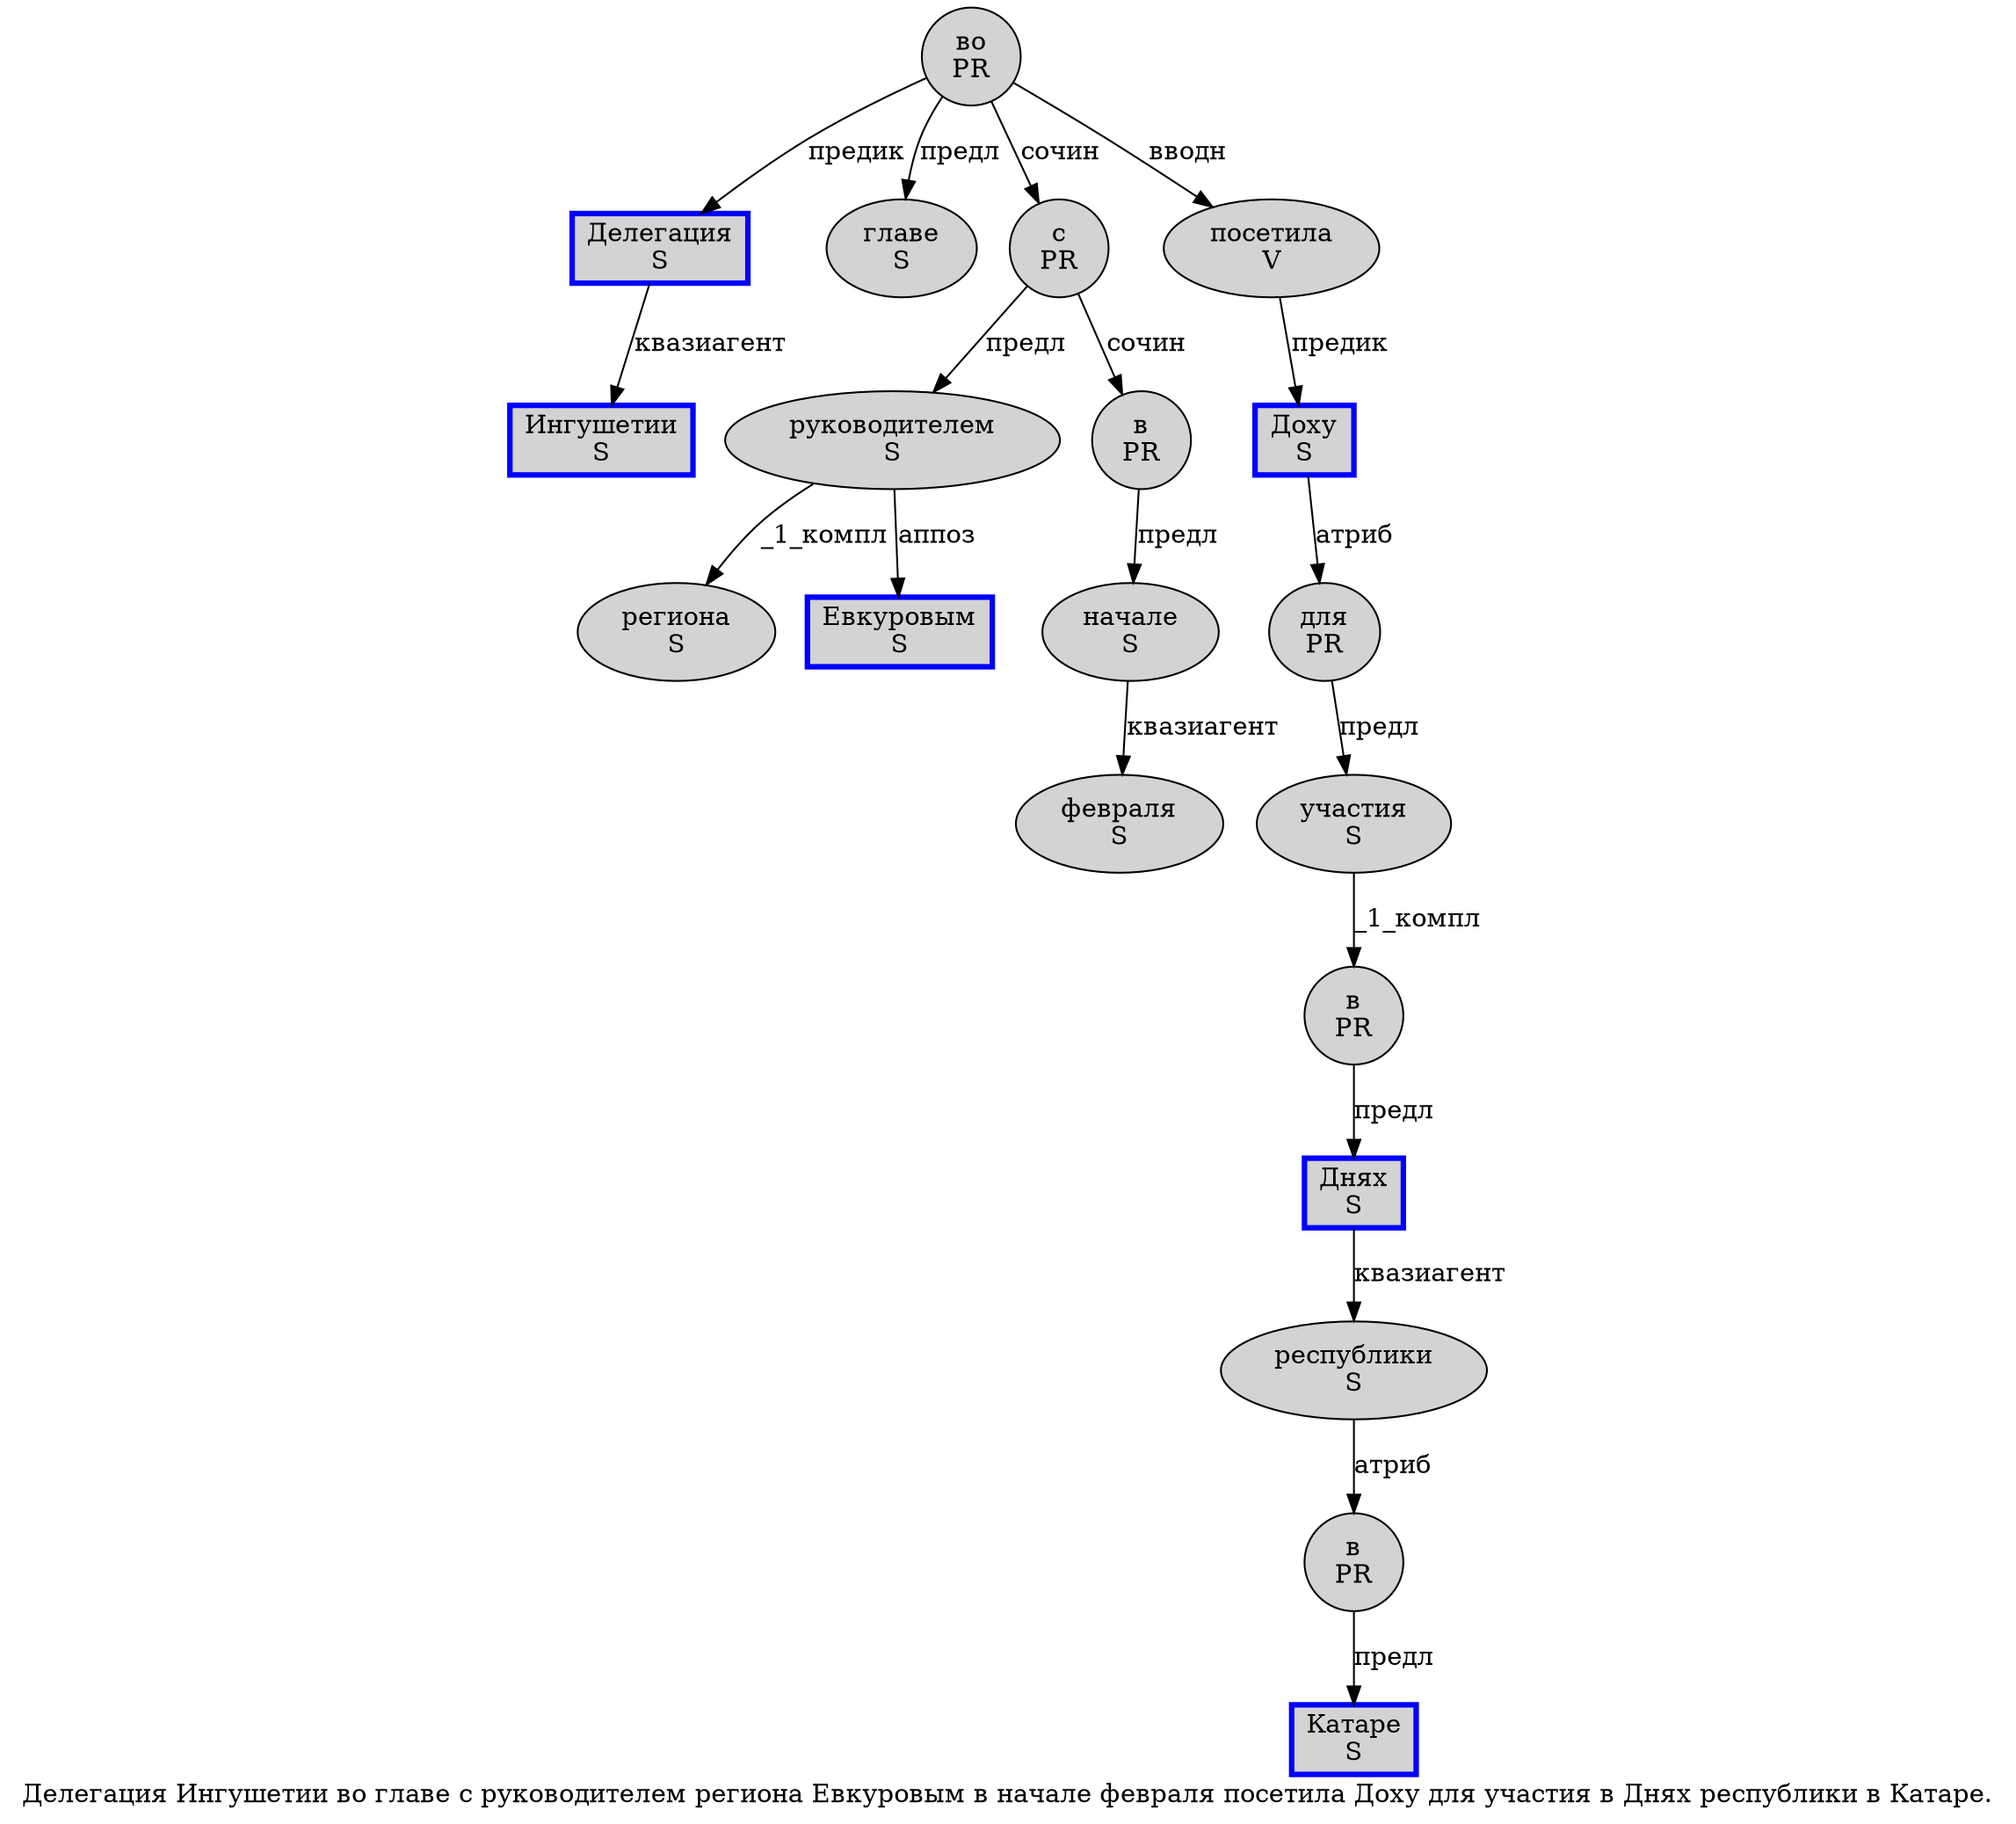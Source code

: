digraph SENTENCE_1209 {
	graph [label="Делегация Ингушетии во главе с руководителем региона Евкуровым в начале февраля посетила Доху для участия в Днях республики в Катаре."]
	node [style=filled]
		0 [label="Делегация
S" color=blue fillcolor=lightgray penwidth=3 shape=box]
		1 [label="Ингушетии
S" color=blue fillcolor=lightgray penwidth=3 shape=box]
		2 [label="во
PR" color="" fillcolor=lightgray penwidth=1 shape=ellipse]
		3 [label="главе
S" color="" fillcolor=lightgray penwidth=1 shape=ellipse]
		4 [label="с
PR" color="" fillcolor=lightgray penwidth=1 shape=ellipse]
		5 [label="руководителем
S" color="" fillcolor=lightgray penwidth=1 shape=ellipse]
		6 [label="региона
S" color="" fillcolor=lightgray penwidth=1 shape=ellipse]
		7 [label="Евкуровым
S" color=blue fillcolor=lightgray penwidth=3 shape=box]
		8 [label="в
PR" color="" fillcolor=lightgray penwidth=1 shape=ellipse]
		9 [label="начале
S" color="" fillcolor=lightgray penwidth=1 shape=ellipse]
		10 [label="февраля
S" color="" fillcolor=lightgray penwidth=1 shape=ellipse]
		11 [label="посетила
V" color="" fillcolor=lightgray penwidth=1 shape=ellipse]
		12 [label="Доху
S" color=blue fillcolor=lightgray penwidth=3 shape=box]
		13 [label="для
PR" color="" fillcolor=lightgray penwidth=1 shape=ellipse]
		14 [label="участия
S" color="" fillcolor=lightgray penwidth=1 shape=ellipse]
		15 [label="в
PR" color="" fillcolor=lightgray penwidth=1 shape=ellipse]
		16 [label="Днях
S" color=blue fillcolor=lightgray penwidth=3 shape=box]
		17 [label="республики
S" color="" fillcolor=lightgray penwidth=1 shape=ellipse]
		18 [label="в
PR" color="" fillcolor=lightgray penwidth=1 shape=ellipse]
		19 [label="Катаре
S" color=blue fillcolor=lightgray penwidth=3 shape=box]
			17 -> 18 [label="атриб"]
			13 -> 14 [label="предл"]
			8 -> 9 [label="предл"]
			0 -> 1 [label="квазиагент"]
			9 -> 10 [label="квазиагент"]
			11 -> 12 [label="предик"]
			12 -> 13 [label="атриб"]
			5 -> 6 [label="_1_компл"]
			5 -> 7 [label="аппоз"]
			2 -> 0 [label="предик"]
			2 -> 3 [label="предл"]
			2 -> 4 [label="сочин"]
			2 -> 11 [label="вводн"]
			4 -> 5 [label="предл"]
			4 -> 8 [label="сочин"]
			15 -> 16 [label="предл"]
			16 -> 17 [label="квазиагент"]
			14 -> 15 [label="_1_компл"]
			18 -> 19 [label="предл"]
}
